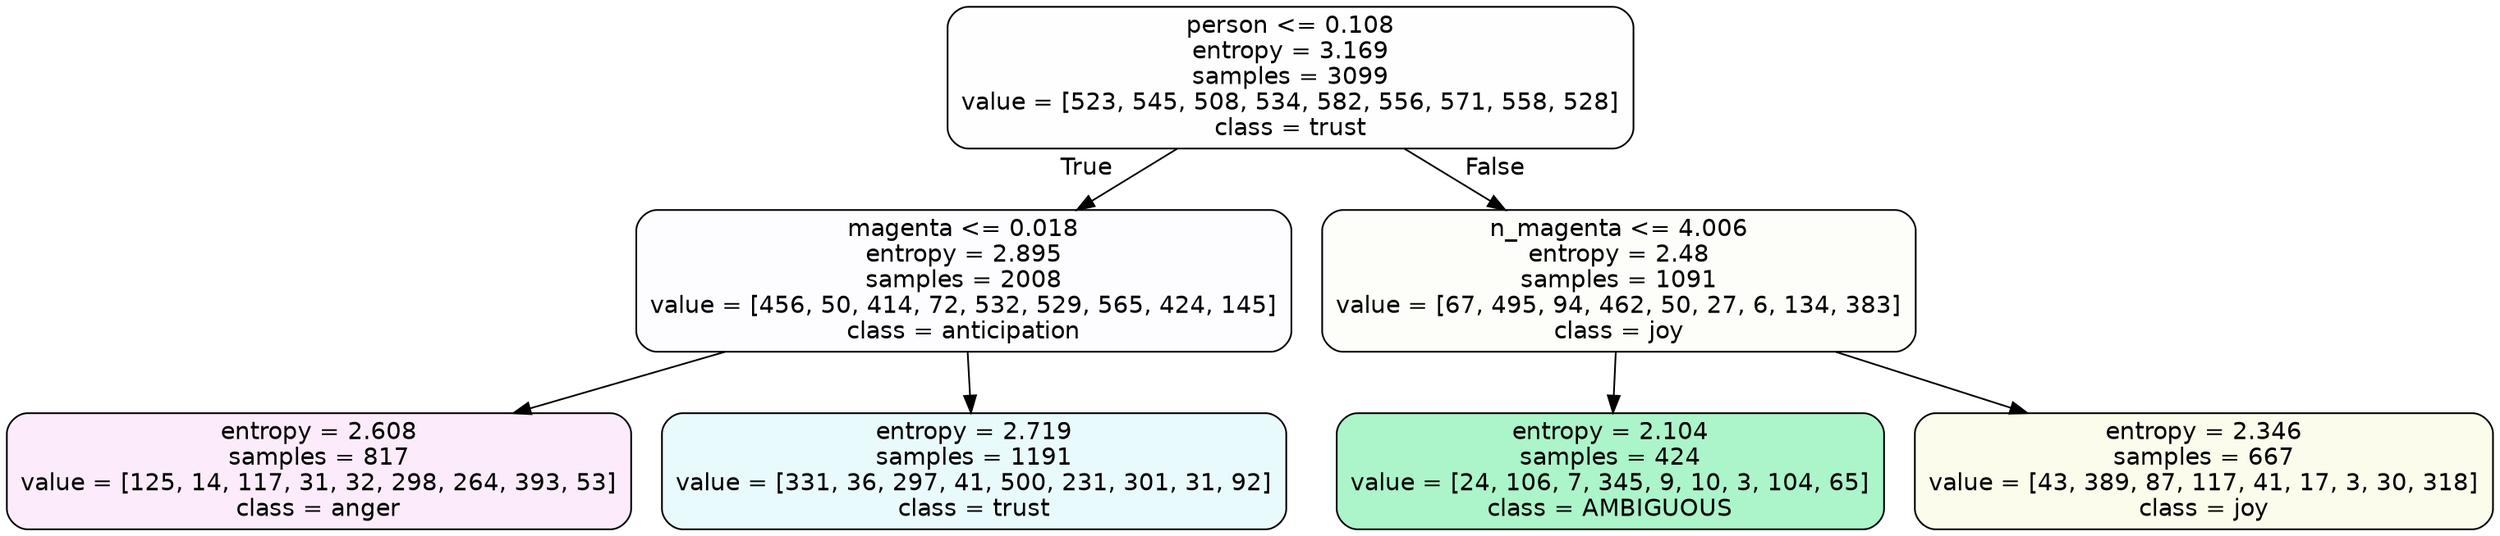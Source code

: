 digraph Tree {
node [shape=box, style="filled, rounded", color="black", fontname=helvetica] ;
edge [fontname=helvetica] ;
0 [label="person <= 0.108\nentropy = 3.169\nsamples = 3099\nvalue = [523, 545, 508, 534, 582, 556, 571, 558, 528]\nclass = trust", fillcolor="#39d7e501"] ;
1 [label="magenta <= 0.018\nentropy = 2.895\nsamples = 2008\nvalue = [456, 50, 414, 72, 532, 529, 565, 424, 145]\nclass = anticipation", fillcolor="#8139e503"] ;
0 -> 1 [labeldistance=2.5, labelangle=45, headlabel="True"] ;
2 [label="entropy = 2.608\nsamples = 817\nvalue = [125, 14, 117, 31, 32, 298, 264, 393, 53]\nclass = anger", fillcolor="#e539d718"] ;
1 -> 2 ;
3 [label="entropy = 2.719\nsamples = 1191\nvalue = [331, 36, 297, 41, 500, 231, 301, 31, 92]\nclass = trust", fillcolor="#39d7e51c"] ;
1 -> 3 ;
4 [label="n_magenta <= 4.006\nentropy = 2.48\nsamples = 1091\nvalue = [67, 495, 94, 462, 50, 27, 6, 134, 383]\nclass = joy", fillcolor="#d7e53907"] ;
0 -> 4 [labeldistance=2.5, labelangle=-45, headlabel="False"] ;
5 [label="entropy = 2.104\nsamples = 424\nvalue = [24, 106, 7, 345, 9, 10, 3, 104, 65]\nclass = AMBIGUOUS", fillcolor="#39e5816b"] ;
4 -> 5 ;
6 [label="entropy = 2.346\nsamples = 667\nvalue = [43, 389, 87, 117, 41, 17, 3, 30, 318]\nclass = joy", fillcolor="#d7e53919"] ;
4 -> 6 ;
}
